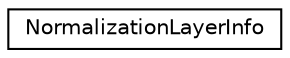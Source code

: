 digraph "Graphical Class Hierarchy"
{
 // LATEX_PDF_SIZE
  edge [fontname="Helvetica",fontsize="10",labelfontname="Helvetica",labelfontsize="10"];
  node [fontname="Helvetica",fontsize="10",shape=record];
  rankdir="LR";
  Node0 [label="NormalizationLayerInfo",height=0.2,width=0.4,color="black", fillcolor="white", style="filled",URL="$classarm__compute_1_1_normalization_layer_info.xhtml",tooltip="Normalization Layer Information class."];
}
